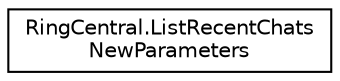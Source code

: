 digraph "Graphical Class Hierarchy"
{
 // LATEX_PDF_SIZE
  edge [fontname="Helvetica",fontsize="10",labelfontname="Helvetica",labelfontsize="10"];
  node [fontname="Helvetica",fontsize="10",shape=record];
  rankdir="LR";
  Node0 [label="RingCentral.ListRecentChats\lNewParameters",height=0.2,width=0.4,color="black", fillcolor="white", style="filled",URL="$classRingCentral_1_1ListRecentChatsNewParameters.html",tooltip="Query parameters for operation listRecentChatsNew"];
}

